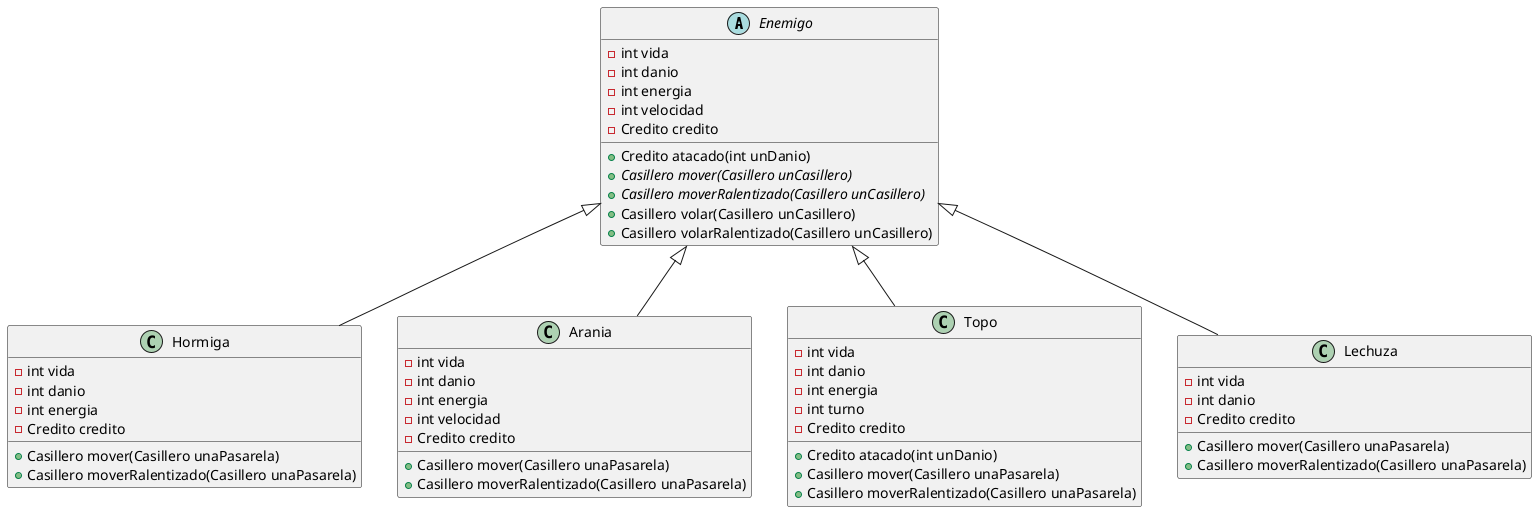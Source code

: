 @startuml

abstract Enemigo {
    - int vida
    - int danio
    - int energia
    - int velocidad
    - Credito credito

    + Credito atacado(int unDanio)
    + {abstract} Casillero mover(Casillero unCasillero)
    + {abstract} Casillero moverRalentizado(Casillero unCasillero)
    + Casillero volar(Casillero unCasillero)
    + Casillero volarRalentizado(Casillero unCasillero)
}

class Hormiga {
    - int vida
    - int danio
    - int energia
    - Credito credito

    + Casillero mover(Casillero unaPasarela)
    + Casillero moverRalentizado(Casillero unaPasarela)
}

class Arania {
    - int vida
    - int danio
    - int energia
    - int velocidad
    - Credito credito

    + Casillero mover(Casillero unaPasarela)
    + Casillero moverRalentizado(Casillero unaPasarela)
}

class Topo {
    - int vida
    - int danio
    - int energia
    - int turno
    - Credito credito

    + Credito atacado(int unDanio)
    + Casillero mover(Casillero unaPasarela)
    + Casillero moverRalentizado(Casillero unaPasarela)
}

class Lechuza {
    - int vida
    - int danio
    - Credito credito

    + Casillero mover(Casillero unaPasarela)
    + Casillero moverRalentizado(Casillero unaPasarela)
}

Enemigo <|-- Hormiga
Enemigo <|-- Arania
Enemigo <|-- Topo
Enemigo <|-- Lechuza

@enduml